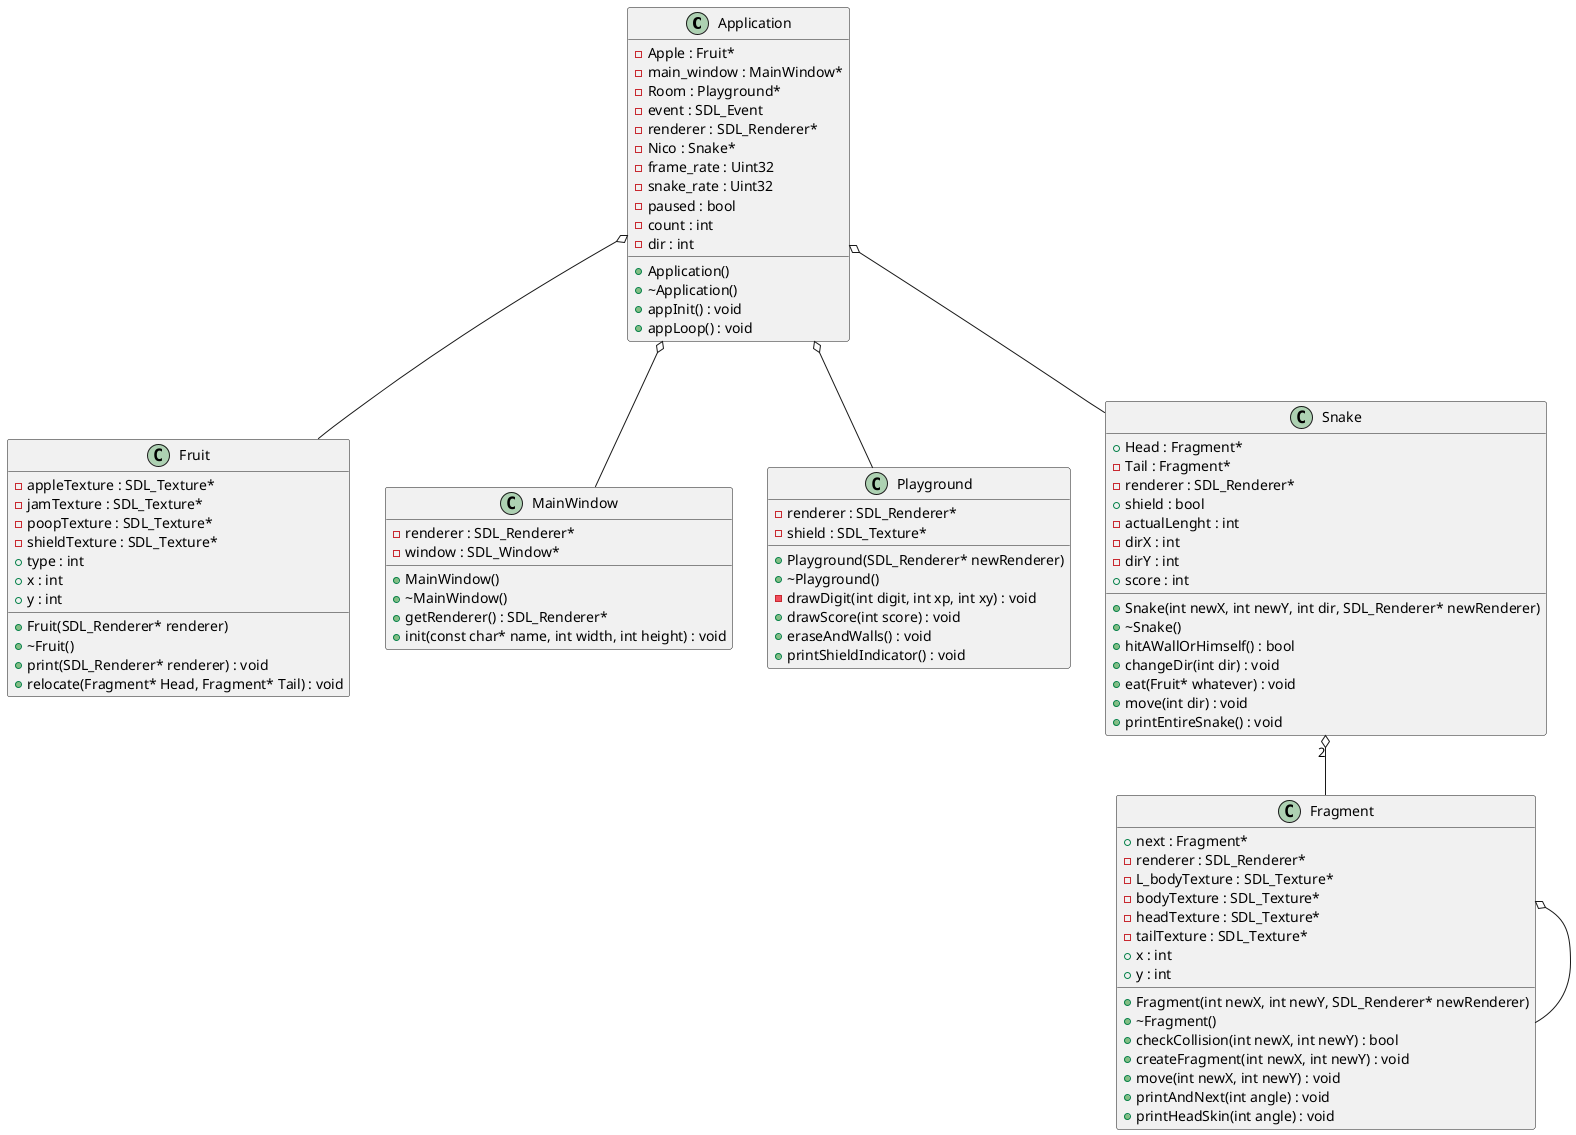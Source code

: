 @startuml





/' Objects '/

class Application {
	+Application()
	+~Application()
	-Apple : Fruit*
	-main_window : MainWindow*
	-Room : Playground*
	-event : SDL_Event
	-renderer : SDL_Renderer*
	-Nico : Snake*
	-frame_rate : Uint32
	-snake_rate : Uint32
	-paused : bool
	-count : int
	-dir : int
	+appInit() : void
	+appLoop() : void
}


class Fragment {
	+Fragment(int newX, int newY, SDL_Renderer* newRenderer)
	+~Fragment()
	+next : Fragment*
	-renderer : SDL_Renderer*
	-L_bodyTexture : SDL_Texture*
	-bodyTexture : SDL_Texture*
	-headTexture : SDL_Texture*
	-tailTexture : SDL_Texture*
	+checkCollision(int newX, int newY) : bool
	+x : int
	+y : int
	+createFragment(int newX, int newY) : void
	+move(int newX, int newY) : void
	+printAndNext(int angle) : void
	+printHeadSkin(int angle) : void
}


class Fruit {
	+Fruit(SDL_Renderer* renderer)
	+~Fruit()
	-appleTexture : SDL_Texture*
	-jamTexture : SDL_Texture*
	-poopTexture : SDL_Texture*
	-shieldTexture : SDL_Texture*
	+type : int
	+x : int
	+y : int
	+print(SDL_Renderer* renderer) : void
	+relocate(Fragment* Head, Fragment* Tail) : void
}


class MainWindow {
	+MainWindow()
	+~MainWindow()
	+getRenderer() : SDL_Renderer*
	-renderer : SDL_Renderer*
	-window : SDL_Window*
	+init(const char* name, int width, int height) : void
}


class Playground {
	+Playground(SDL_Renderer* newRenderer)
	+~Playground()
	-renderer : SDL_Renderer*
	-shield : SDL_Texture*
	-drawDigit(int digit, int xp, int xy) : void
	+drawScore(int score) : void
	+eraseAndWalls() : void
	+printShieldIndicator() : void
}


class Snake {
	+Snake(int newX, int newY, int dir, SDL_Renderer* newRenderer)
	+~Snake()
	+Head : Fragment*
	-Tail : Fragment*
	-renderer : SDL_Renderer*
	+hitAWallOrHimself() : bool
	+shield : bool
	-actualLenght : int
	-dirX : int
	-dirY : int
	+score : int
	+changeDir(int dir) : void
	+eat(Fruit* whatever) : void
	+move(int dir) : void
	+printEntireSnake() : void
}





/' Inheritance relationships '/




/' Aggregation relationships '/

.Application o-- .Fruit


.Application o-- .MainWindow


.Application o-- .Playground


.Application o-- .Snake


.Fragment o-- .Fragment


.Snake "2" o-- .Fragment






/' Nested objects '/



@enduml

